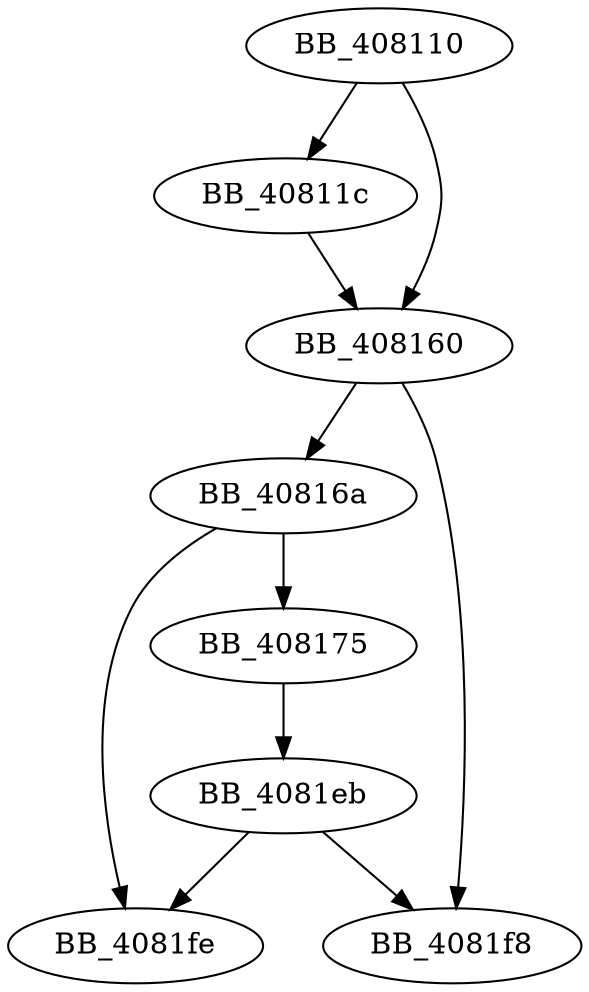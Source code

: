 DiGraph sub_408110{
BB_408110->BB_40811c
BB_408110->BB_408160
BB_40811c->BB_408160
BB_408160->BB_40816a
BB_408160->BB_4081f8
BB_40816a->BB_408175
BB_40816a->BB_4081fe
BB_408175->BB_4081eb
BB_4081eb->BB_4081f8
BB_4081eb->BB_4081fe
}
